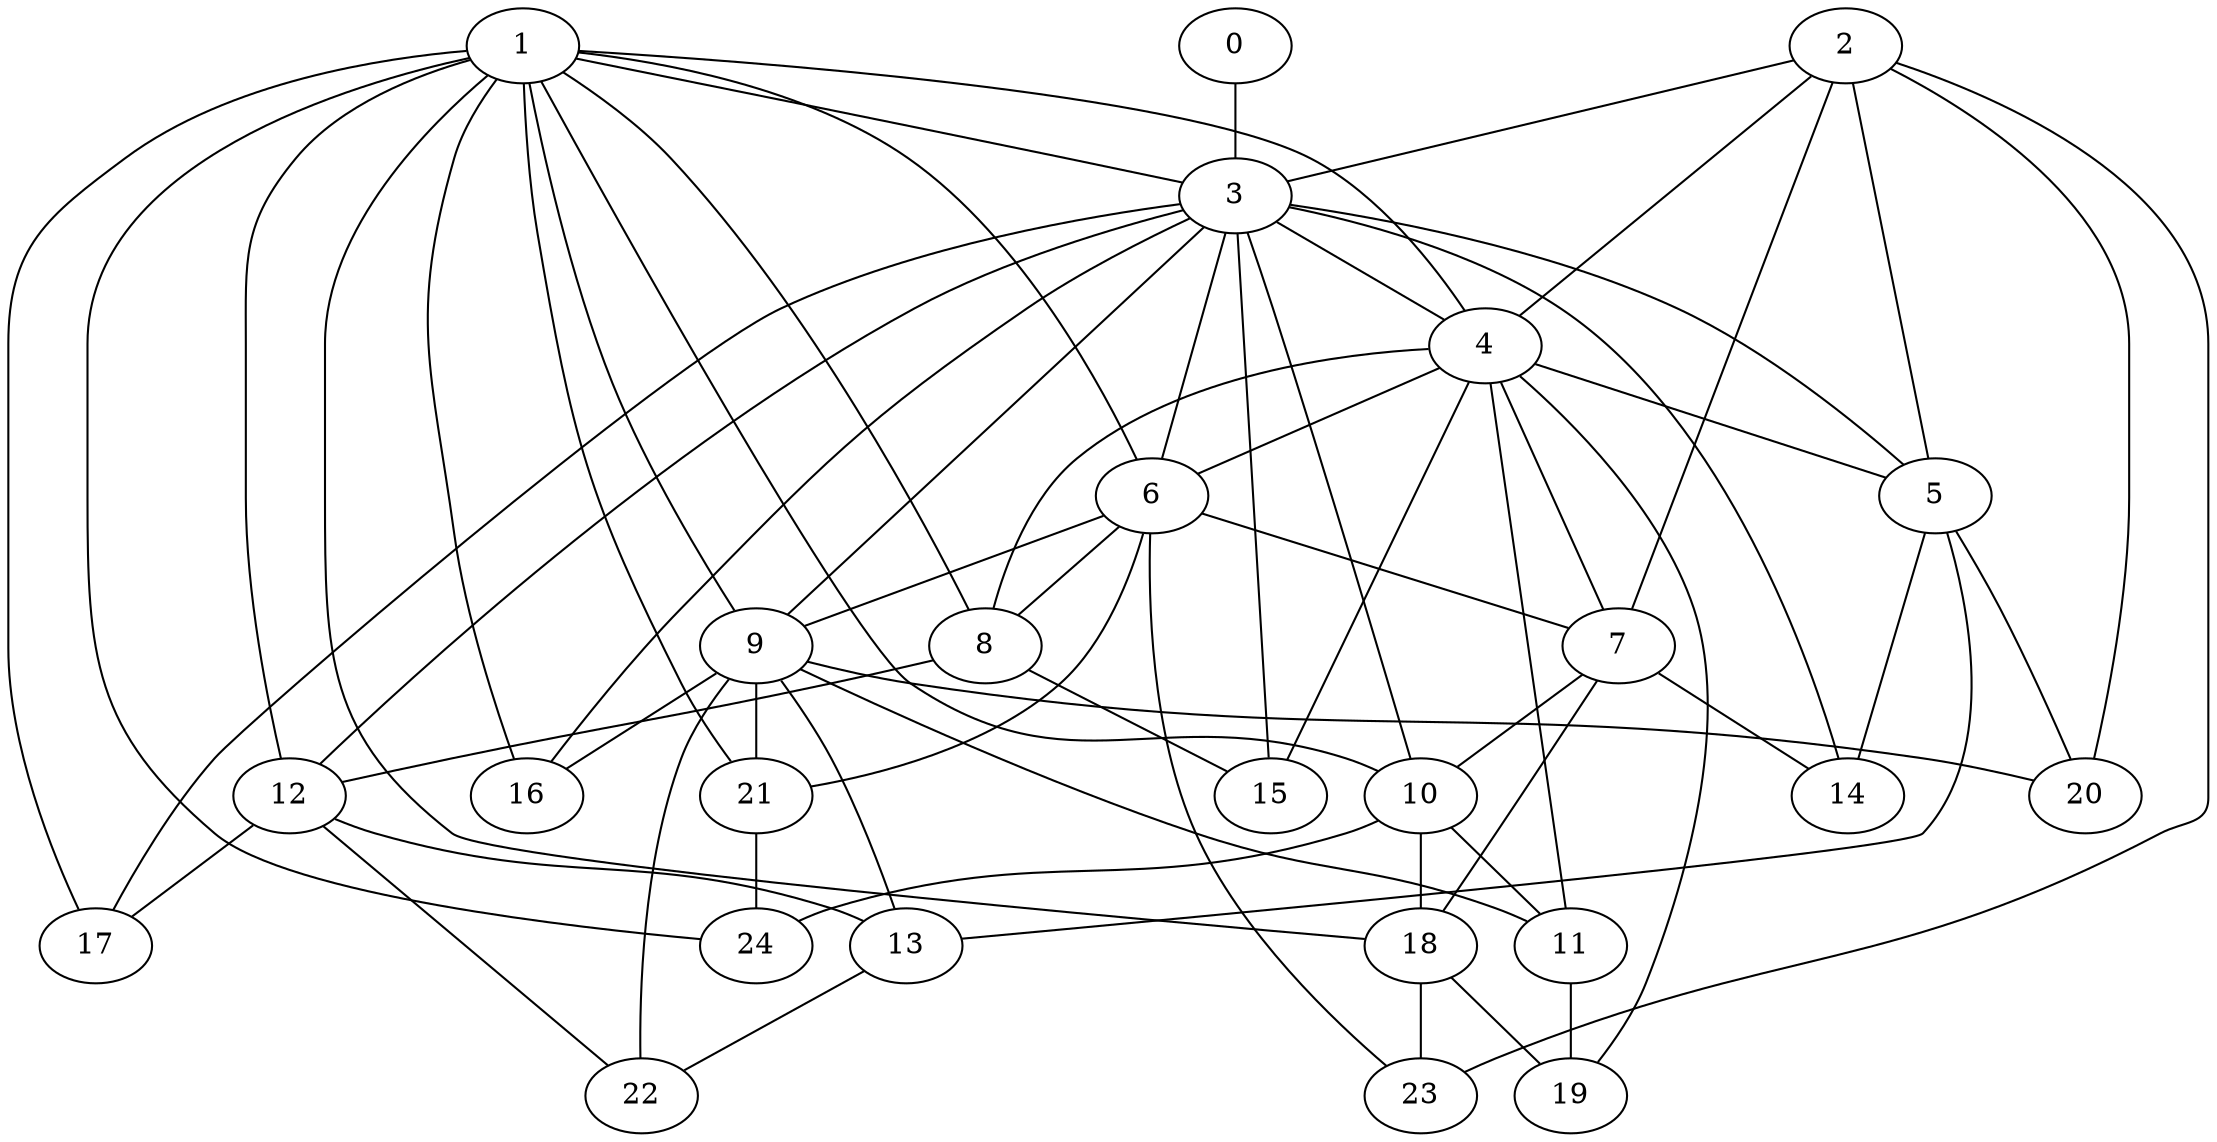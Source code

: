 strict graph "barabasi_albert_graph(25,3)" {
0;
1;
2;
3;
4;
5;
6;
7;
8;
9;
10;
11;
12;
13;
14;
15;
16;
17;
18;
19;
20;
21;
22;
23;
24;
0 -- 3  [is_available=True, prob="0.261384994805"];
1 -- 3  [is_available=True, prob="0.270595547881"];
1 -- 4  [is_available=True, prob="1.0"];
1 -- 6  [is_available=True, prob="1.0"];
1 -- 8  [is_available=True, prob="0.0919482189872"];
1 -- 9  [is_available=True, prob="1.0"];
1 -- 10  [is_available=True, prob="1.0"];
1 -- 12  [is_available=True, prob="0.210626892932"];
1 -- 16  [is_available=True, prob="0.556886195245"];
1 -- 17  [is_available=True, prob="0.396055062777"];
1 -- 18  [is_available=True, prob="0.0476170872371"];
1 -- 21  [is_available=True, prob="0.0114608850868"];
1 -- 24  [is_available=True, prob="0.290496882863"];
2 -- 3  [is_available=True, prob="0.514738251738"];
2 -- 4  [is_available=True, prob="1.0"];
2 -- 5  [is_available=True, prob="0.920846223871"];
2 -- 7  [is_available=True, prob="0.299811204366"];
2 -- 20  [is_available=True, prob="0.696656641754"];
2 -- 23  [is_available=True, prob="0.627391377889"];
3 -- 4  [is_available=True, prob="1.0"];
3 -- 5  [is_available=True, prob="0.187407791385"];
3 -- 6  [is_available=True, prob="0.324994282632"];
3 -- 9  [is_available=True, prob="0.318703983775"];
3 -- 10  [is_available=True, prob="0.90823326365"];
3 -- 12  [is_available=True, prob="0.886664198176"];
3 -- 14  [is_available=True, prob="0.745214820086"];
3 -- 15  [is_available=True, prob="1.0"];
3 -- 16  [is_available=True, prob="1.0"];
3 -- 17  [is_available=True, prob="1.0"];
4 -- 5  [is_available=True, prob="1.0"];
4 -- 6  [is_available=True, prob="1.0"];
4 -- 7  [is_available=True, prob="1.0"];
4 -- 8  [is_available=True, prob="1.0"];
4 -- 11  [is_available=True, prob="1.0"];
4 -- 15  [is_available=True, prob="1.0"];
4 -- 19  [is_available=True, prob="0.962255208863"];
5 -- 13  [is_available=True, prob="0.176899472332"];
5 -- 14  [is_available=True, prob="1.0"];
5 -- 20  [is_available=True, prob="0.498568583637"];
6 -- 7  [is_available=True, prob="1.0"];
6 -- 8  [is_available=True, prob="0.0662972363475"];
6 -- 9  [is_available=True, prob="0.238036280695"];
6 -- 21  [is_available=True, prob="0.344801286726"];
6 -- 23  [is_available=True, prob="1.0"];
7 -- 10  [is_available=True, prob="0.207273470813"];
7 -- 14  [is_available=True, prob="0.489005611208"];
7 -- 18  [is_available=True, prob="1.0"];
8 -- 15  [is_available=True, prob="1.0"];
8 -- 12  [is_available=True, prob="1.0"];
9 -- 11  [is_available=True, prob="0.191494726279"];
9 -- 13  [is_available=True, prob="0.273083112513"];
9 -- 16  [is_available=True, prob="0.373525998891"];
9 -- 20  [is_available=True, prob="0.548340448429"];
9 -- 21  [is_available=True, prob="0.163877791758"];
9 -- 22  [is_available=True, prob="0.419832027088"];
10 -- 11  [is_available=True, prob="1.0"];
10 -- 18  [is_available=True, prob="1.0"];
10 -- 24  [is_available=True, prob="1.0"];
11 -- 19  [is_available=True, prob="1.0"];
12 -- 13  [is_available=True, prob="0.495927599716"];
12 -- 17  [is_available=True, prob="0.736762318934"];
12 -- 22  [is_available=True, prob="0.805596857772"];
13 -- 22  [is_available=True, prob="1.0"];
18 -- 23  [is_available=True, prob="1.0"];
18 -- 19  [is_available=True, prob="0.835998941231"];
21 -- 24  [is_available=True, prob="1.0"];
}
